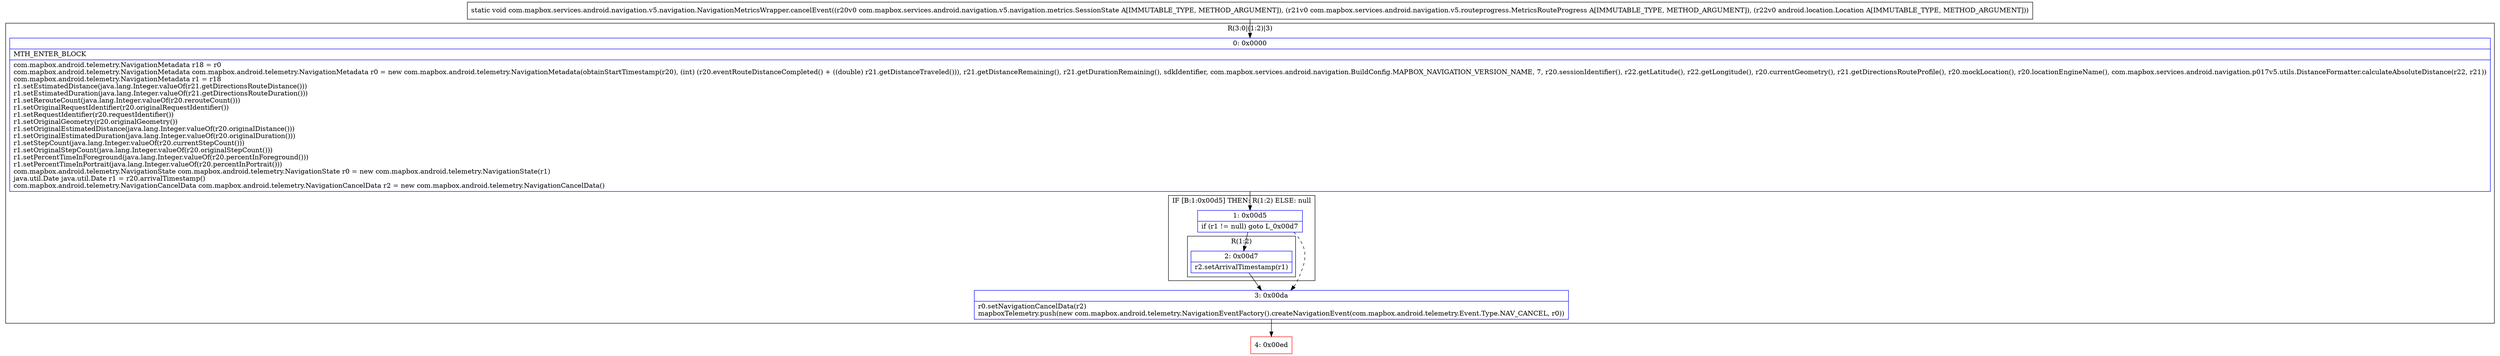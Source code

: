 digraph "CFG forcom.mapbox.services.android.navigation.v5.navigation.NavigationMetricsWrapper.cancelEvent(Lcom\/mapbox\/services\/android\/navigation\/v5\/navigation\/metrics\/SessionState;Lcom\/mapbox\/services\/android\/navigation\/v5\/routeprogress\/MetricsRouteProgress;Landroid\/location\/Location;)V" {
subgraph cluster_Region_727196337 {
label = "R(3:0|(1:2)|3)";
node [shape=record,color=blue];
Node_0 [shape=record,label="{0\:\ 0x0000|MTH_ENTER_BLOCK\l|com.mapbox.android.telemetry.NavigationMetadata r18 = r0\lcom.mapbox.android.telemetry.NavigationMetadata com.mapbox.android.telemetry.NavigationMetadata r0 = new com.mapbox.android.telemetry.NavigationMetadata(obtainStartTimestamp(r20), (int) (r20.eventRouteDistanceCompleted() + ((double) r21.getDistanceTraveled())), r21.getDistanceRemaining(), r21.getDurationRemaining(), sdkIdentifier, com.mapbox.services.android.navigation.BuildConfig.MAPBOX_NAVIGATION_VERSION_NAME, 7, r20.sessionIdentifier(), r22.getLatitude(), r22.getLongitude(), r20.currentGeometry(), r21.getDirectionsRouteProfile(), r20.mockLocation(), r20.locationEngineName(), com.mapbox.services.android.navigation.p017v5.utils.DistanceFormatter.calculateAbsoluteDistance(r22, r21))\lcom.mapbox.android.telemetry.NavigationMetadata r1 = r18\lr1.setEstimatedDistance(java.lang.Integer.valueOf(r21.getDirectionsRouteDistance()))\lr1.setEstimatedDuration(java.lang.Integer.valueOf(r21.getDirectionsRouteDuration()))\lr1.setRerouteCount(java.lang.Integer.valueOf(r20.rerouteCount()))\lr1.setOriginalRequestIdentifier(r20.originalRequestIdentifier())\lr1.setRequestIdentifier(r20.requestIdentifier())\lr1.setOriginalGeometry(r20.originalGeometry())\lr1.setOriginalEstimatedDistance(java.lang.Integer.valueOf(r20.originalDistance()))\lr1.setOriginalEstimatedDuration(java.lang.Integer.valueOf(r20.originalDuration()))\lr1.setStepCount(java.lang.Integer.valueOf(r20.currentStepCount()))\lr1.setOriginalStepCount(java.lang.Integer.valueOf(r20.originalStepCount()))\lr1.setPercentTimeInForeground(java.lang.Integer.valueOf(r20.percentInForeground()))\lr1.setPercentTimeInPortrait(java.lang.Integer.valueOf(r20.percentInPortrait()))\lcom.mapbox.android.telemetry.NavigationState com.mapbox.android.telemetry.NavigationState r0 = new com.mapbox.android.telemetry.NavigationState(r1)\ljava.util.Date java.util.Date r1 = r20.arrivalTimestamp()\lcom.mapbox.android.telemetry.NavigationCancelData com.mapbox.android.telemetry.NavigationCancelData r2 = new com.mapbox.android.telemetry.NavigationCancelData()\l}"];
subgraph cluster_IfRegion_300782803 {
label = "IF [B:1:0x00d5] THEN: R(1:2) ELSE: null";
node [shape=record,color=blue];
Node_1 [shape=record,label="{1\:\ 0x00d5|if (r1 != null) goto L_0x00d7\l}"];
subgraph cluster_Region_1555686488 {
label = "R(1:2)";
node [shape=record,color=blue];
Node_2 [shape=record,label="{2\:\ 0x00d7|r2.setArrivalTimestamp(r1)\l}"];
}
}
Node_3 [shape=record,label="{3\:\ 0x00da|r0.setNavigationCancelData(r2)\lmapboxTelemetry.push(new com.mapbox.android.telemetry.NavigationEventFactory().createNavigationEvent(com.mapbox.android.telemetry.Event.Type.NAV_CANCEL, r0))\l}"];
}
Node_4 [shape=record,color=red,label="{4\:\ 0x00ed}"];
MethodNode[shape=record,label="{static void com.mapbox.services.android.navigation.v5.navigation.NavigationMetricsWrapper.cancelEvent((r20v0 com.mapbox.services.android.navigation.v5.navigation.metrics.SessionState A[IMMUTABLE_TYPE, METHOD_ARGUMENT]), (r21v0 com.mapbox.services.android.navigation.v5.routeprogress.MetricsRouteProgress A[IMMUTABLE_TYPE, METHOD_ARGUMENT]), (r22v0 android.location.Location A[IMMUTABLE_TYPE, METHOD_ARGUMENT])) }"];
MethodNode -> Node_0;
Node_0 -> Node_1;
Node_1 -> Node_2;
Node_1 -> Node_3[style=dashed];
Node_2 -> Node_3;
Node_3 -> Node_4;
}

